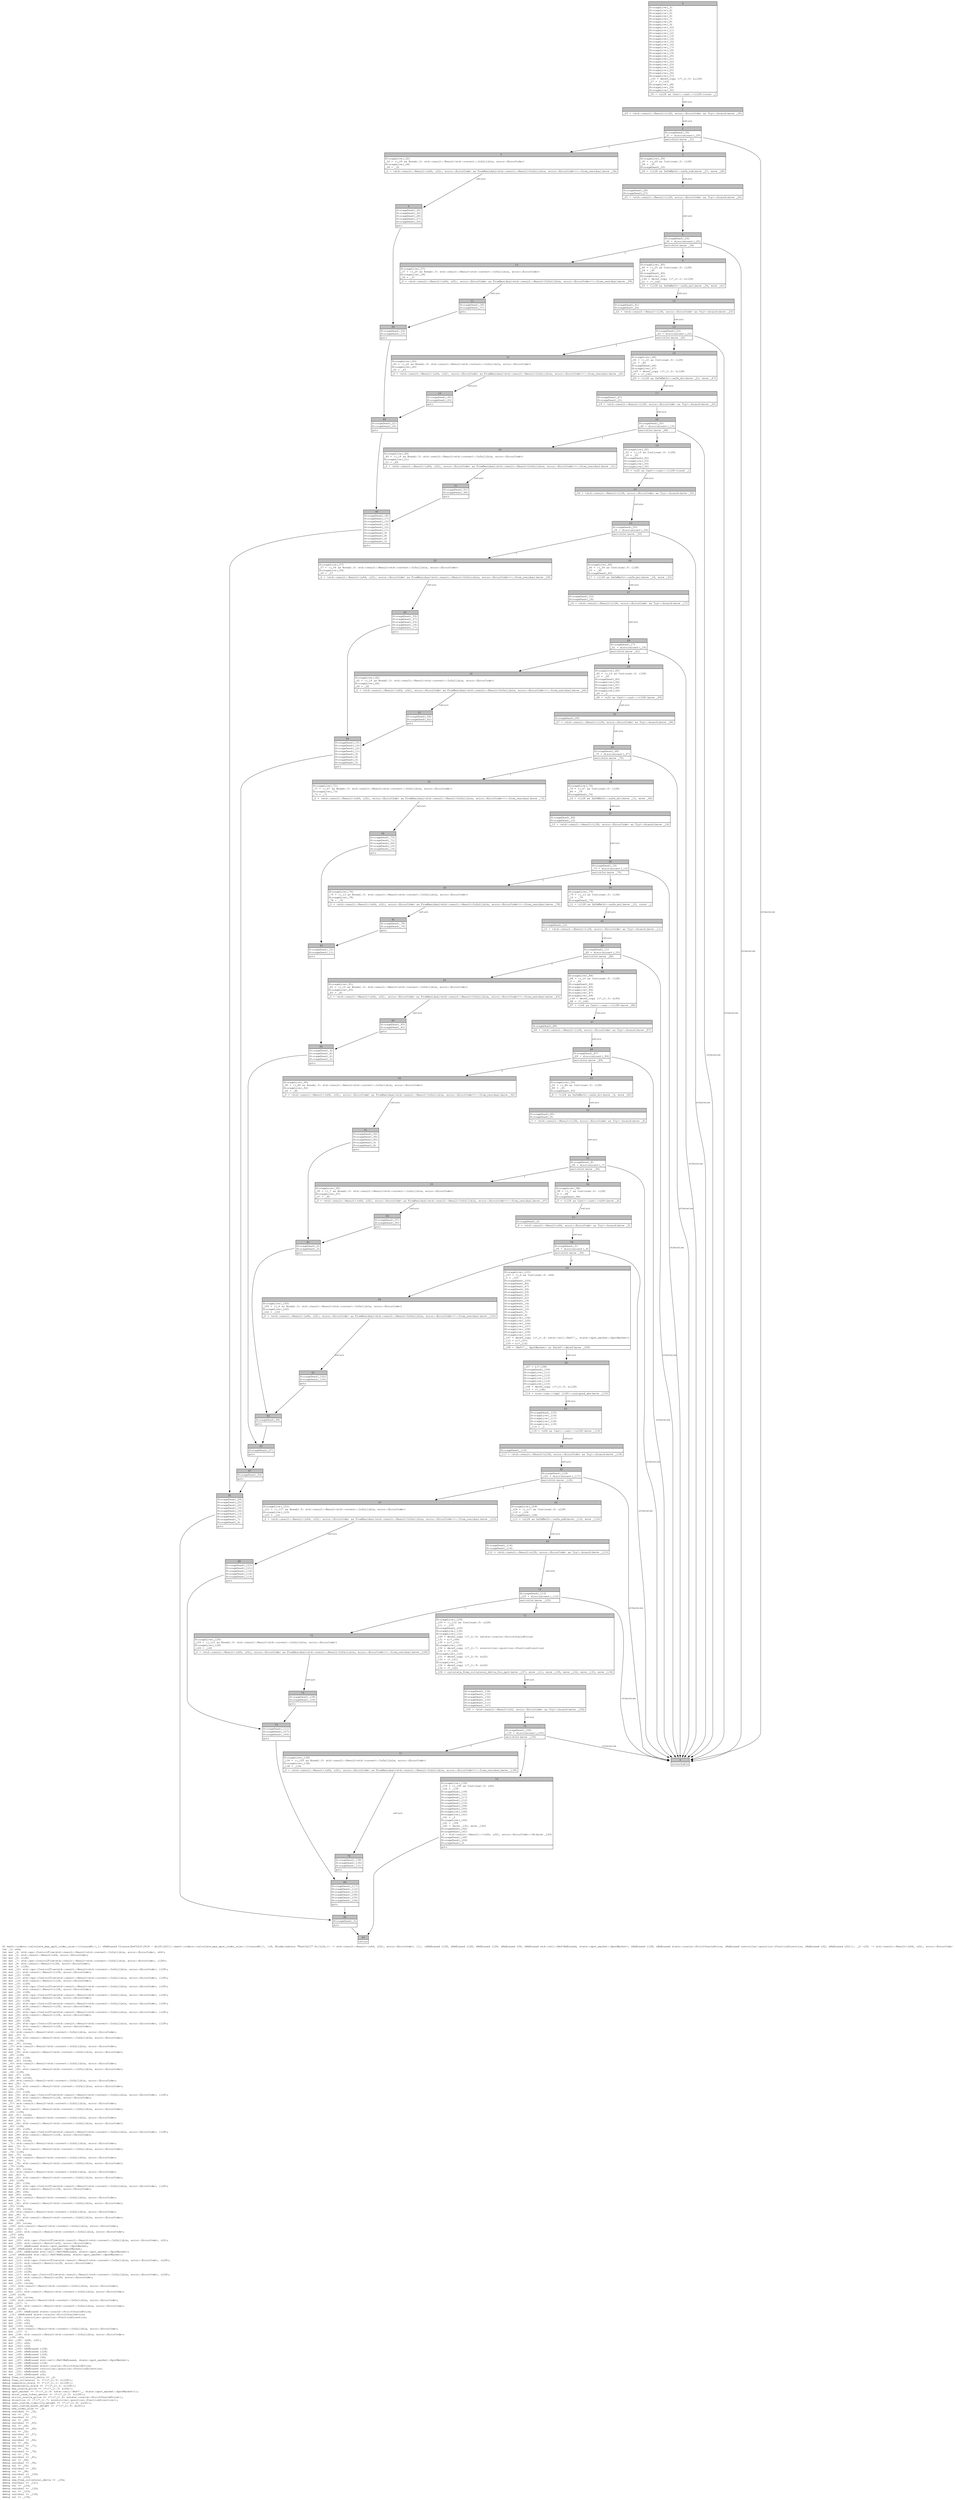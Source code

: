 digraph Mir_0_2618 {
    graph [fontname="Courier, monospace"];
    node [fontname="Courier, monospace"];
    edge [fontname="Courier, monospace"];
    label=<fn math::orders::calculate_max_spot_order_size::{closure#1}(_1: &amp;ReErased Closure(DefId(0:2618 ~ drift[d311]::math::orders::calculate_max_spot_order_size::{closure#1}), [i8, Binder(extern &quot;RustCall&quot; fn((u32,)) -&gt; std::result::Result&lt;(u64, u32), error::ErrorCode&gt;, []), (&amp;ReErased i128, &amp;ReErased i128, &amp;ReErased i128, &amp;ReErased i64, &amp;ReErased std::cell::Ref&lt;ReErased, state::spot_market::SpotMarket&gt;, &amp;ReErased i128, &amp;ReErased state::oracle::StrictOraclePrice, &amp;ReErased controller::position::PositionDirection, &amp;ReErased u32, &amp;ReErased u32)]), _2: u32) -&gt; std::result::Result&lt;(u64, u32), error::ErrorCode&gt;<br align="left"/>let _3: u64;<br align="left"/>let mut _4: std::ops::ControlFlow&lt;std::result::Result&lt;std::convert::Infallible, error::ErrorCode&gt;, u64&gt;;<br align="left"/>let mut _5: std::result::Result&lt;u64, error::ErrorCode&gt;;<br align="left"/>let mut _6: i128;<br align="left"/>let mut _7: std::ops::ControlFlow&lt;std::result::Result&lt;std::convert::Infallible, error::ErrorCode&gt;, i128&gt;;<br align="left"/>let mut _8: std::result::Result&lt;i128, error::ErrorCode&gt;;<br align="left"/>let mut _9: i128;<br align="left"/>let mut _10: std::ops::ControlFlow&lt;std::result::Result&lt;std::convert::Infallible, error::ErrorCode&gt;, i128&gt;;<br align="left"/>let mut _11: std::result::Result&lt;i128, error::ErrorCode&gt;;<br align="left"/>let mut _12: i128;<br align="left"/>let mut _13: std::ops::ControlFlow&lt;std::result::Result&lt;std::convert::Infallible, error::ErrorCode&gt;, i128&gt;;<br align="left"/>let mut _14: std::result::Result&lt;i128, error::ErrorCode&gt;;<br align="left"/>let mut _15: i128;<br align="left"/>let mut _16: std::ops::ControlFlow&lt;std::result::Result&lt;std::convert::Infallible, error::ErrorCode&gt;, i128&gt;;<br align="left"/>let mut _17: std::result::Result&lt;i128, error::ErrorCode&gt;;<br align="left"/>let mut _18: i128;<br align="left"/>let mut _19: std::ops::ControlFlow&lt;std::result::Result&lt;std::convert::Infallible, error::ErrorCode&gt;, i128&gt;;<br align="left"/>let mut _20: std::result::Result&lt;i128, error::ErrorCode&gt;;<br align="left"/>let mut _21: i128;<br align="left"/>let mut _22: std::ops::ControlFlow&lt;std::result::Result&lt;std::convert::Infallible, error::ErrorCode&gt;, i128&gt;;<br align="left"/>let mut _23: std::result::Result&lt;i128, error::ErrorCode&gt;;<br align="left"/>let mut _24: i128;<br align="left"/>let mut _25: std::ops::ControlFlow&lt;std::result::Result&lt;std::convert::Infallible, error::ErrorCode&gt;, i128&gt;;<br align="left"/>let mut _26: std::result::Result&lt;i128, error::ErrorCode&gt;;<br align="left"/>let mut _27: i128;<br align="left"/>let mut _28: i128;<br align="left"/>let mut _29: std::ops::ControlFlow&lt;std::result::Result&lt;std::convert::Infallible, error::ErrorCode&gt;, i128&gt;;<br align="left"/>let mut _30: std::result::Result&lt;i128, error::ErrorCode&gt;;<br align="left"/>let mut _31: isize;<br align="left"/>let _32: std::result::Result&lt;std::convert::Infallible, error::ErrorCode&gt;;<br align="left"/>let mut _33: !;<br align="left"/>let mut _34: std::result::Result&lt;std::convert::Infallible, error::ErrorCode&gt;;<br align="left"/>let _35: i128;<br align="left"/>let mut _36: isize;<br align="left"/>let _37: std::result::Result&lt;std::convert::Infallible, error::ErrorCode&gt;;<br align="left"/>let mut _38: !;<br align="left"/>let mut _39: std::result::Result&lt;std::convert::Infallible, error::ErrorCode&gt;;<br align="left"/>let _40: i128;<br align="left"/>let mut _41: i128;<br align="left"/>let mut _42: isize;<br align="left"/>let _43: std::result::Result&lt;std::convert::Infallible, error::ErrorCode&gt;;<br align="left"/>let mut _44: !;<br align="left"/>let mut _45: std::result::Result&lt;std::convert::Infallible, error::ErrorCode&gt;;<br align="left"/>let _46: i128;<br align="left"/>let mut _47: i128;<br align="left"/>let mut _48: isize;<br align="left"/>let _49: std::result::Result&lt;std::convert::Infallible, error::ErrorCode&gt;;<br align="left"/>let mut _50: !;<br align="left"/>let mut _51: std::result::Result&lt;std::convert::Infallible, error::ErrorCode&gt;;<br align="left"/>let _52: i128;<br align="left"/>let mut _53: i128;<br align="left"/>let mut _54: std::ops::ControlFlow&lt;std::result::Result&lt;std::convert::Infallible, error::ErrorCode&gt;, i128&gt;;<br align="left"/>let mut _55: std::result::Result&lt;i128, error::ErrorCode&gt;;<br align="left"/>let mut _56: isize;<br align="left"/>let _57: std::result::Result&lt;std::convert::Infallible, error::ErrorCode&gt;;<br align="left"/>let mut _58: !;<br align="left"/>let mut _59: std::result::Result&lt;std::convert::Infallible, error::ErrorCode&gt;;<br align="left"/>let _60: i128;<br align="left"/>let mut _61: isize;<br align="left"/>let _62: std::result::Result&lt;std::convert::Infallible, error::ErrorCode&gt;;<br align="left"/>let mut _63: !;<br align="left"/>let mut _64: std::result::Result&lt;std::convert::Infallible, error::ErrorCode&gt;;<br align="left"/>let _65: i128;<br align="left"/>let mut _66: i128;<br align="left"/>let mut _67: std::ops::ControlFlow&lt;std::result::Result&lt;std::convert::Infallible, error::ErrorCode&gt;, i128&gt;;<br align="left"/>let mut _68: std::result::Result&lt;i128, error::ErrorCode&gt;;<br align="left"/>let mut _69: u32;<br align="left"/>let mut _70: isize;<br align="left"/>let _71: std::result::Result&lt;std::convert::Infallible, error::ErrorCode&gt;;<br align="left"/>let mut _72: !;<br align="left"/>let mut _73: std::result::Result&lt;std::convert::Infallible, error::ErrorCode&gt;;<br align="left"/>let _74: i128;<br align="left"/>let mut _75: isize;<br align="left"/>let _76: std::result::Result&lt;std::convert::Infallible, error::ErrorCode&gt;;<br align="left"/>let mut _77: !;<br align="left"/>let mut _78: std::result::Result&lt;std::convert::Infallible, error::ErrorCode&gt;;<br align="left"/>let _79: i128;<br align="left"/>let mut _80: isize;<br align="left"/>let _81: std::result::Result&lt;std::convert::Infallible, error::ErrorCode&gt;;<br align="left"/>let mut _82: !;<br align="left"/>let mut _83: std::result::Result&lt;std::convert::Infallible, error::ErrorCode&gt;;<br align="left"/>let _84: i128;<br align="left"/>let mut _85: i128;<br align="left"/>let mut _86: std::ops::ControlFlow&lt;std::result::Result&lt;std::convert::Infallible, error::ErrorCode&gt;, i128&gt;;<br align="left"/>let mut _87: std::result::Result&lt;i128, error::ErrorCode&gt;;<br align="left"/>let mut _88: i64;<br align="left"/>let mut _89: isize;<br align="left"/>let _90: std::result::Result&lt;std::convert::Infallible, error::ErrorCode&gt;;<br align="left"/>let mut _91: !;<br align="left"/>let mut _92: std::result::Result&lt;std::convert::Infallible, error::ErrorCode&gt;;<br align="left"/>let _93: i128;<br align="left"/>let mut _94: isize;<br align="left"/>let _95: std::result::Result&lt;std::convert::Infallible, error::ErrorCode&gt;;<br align="left"/>let mut _96: !;<br align="left"/>let mut _97: std::result::Result&lt;std::convert::Infallible, error::ErrorCode&gt;;<br align="left"/>let _98: i128;<br align="left"/>let mut _99: isize;<br align="left"/>let _100: std::result::Result&lt;std::convert::Infallible, error::ErrorCode&gt;;<br align="left"/>let mut _101: !;<br align="left"/>let mut _102: std::result::Result&lt;std::convert::Infallible, error::ErrorCode&gt;;<br align="left"/>let _103: u64;<br align="left"/>let _104: u32;<br align="left"/>let mut _105: std::ops::ControlFlow&lt;std::result::Result&lt;std::convert::Infallible, error::ErrorCode&gt;, u32&gt;;<br align="left"/>let mut _106: std::result::Result&lt;u32, error::ErrorCode&gt;;<br align="left"/>let mut _107: &amp;ReErased state::spot_market::SpotMarket;<br align="left"/>let _108: &amp;ReErased state::spot_market::SpotMarket;<br align="left"/>let mut _109: &amp;ReErased std::cell::Ref&lt;ReErased, state::spot_market::SpotMarket&gt;;<br align="left"/>let _110: &amp;ReErased std::cell::Ref&lt;ReErased, state::spot_market::SpotMarket&gt;;<br align="left"/>let mut _111: u128;<br align="left"/>let mut _112: std::ops::ControlFlow&lt;std::result::Result&lt;std::convert::Infallible, error::ErrorCode&gt;, u128&gt;;<br align="left"/>let mut _113: std::result::Result&lt;u128, error::ErrorCode&gt;;<br align="left"/>let mut _114: u128;<br align="left"/>let mut _115: i128;<br align="left"/>let mut _116: u128;<br align="left"/>let mut _117: std::ops::ControlFlow&lt;std::result::Result&lt;std::convert::Infallible, error::ErrorCode&gt;, u128&gt;;<br align="left"/>let mut _118: std::result::Result&lt;u128, error::ErrorCode&gt;;<br align="left"/>let mut _119: u64;<br align="left"/>let mut _120: isize;<br align="left"/>let _121: std::result::Result&lt;std::convert::Infallible, error::ErrorCode&gt;;<br align="left"/>let mut _122: !;<br align="left"/>let mut _123: std::result::Result&lt;std::convert::Infallible, error::ErrorCode&gt;;<br align="left"/>let _124: u128;<br align="left"/>let mut _125: isize;<br align="left"/>let _126: std::result::Result&lt;std::convert::Infallible, error::ErrorCode&gt;;<br align="left"/>let mut _127: !;<br align="left"/>let mut _128: std::result::Result&lt;std::convert::Infallible, error::ErrorCode&gt;;<br align="left"/>let _129: u128;<br align="left"/>let mut _130: &amp;ReErased state::oracle::StrictOraclePrice;<br align="left"/>let _131: &amp;ReErased state::oracle::StrictOraclePrice;<br align="left"/>let mut _132: controller::position::PositionDirection;<br align="left"/>let mut _133: u32;<br align="left"/>let mut _134: u32;<br align="left"/>let mut _135: isize;<br align="left"/>let _136: std::result::Result&lt;std::convert::Infallible, error::ErrorCode&gt;;<br align="left"/>let mut _137: !;<br align="left"/>let mut _138: std::result::Result&lt;std::convert::Infallible, error::ErrorCode&gt;;<br align="left"/>let _139: u32;<br align="left"/>let mut _140: (u64, u32);<br align="left"/>let mut _141: u64;<br align="left"/>let mut _142: u32;<br align="left"/>let mut _143: &amp;ReErased i128;<br align="left"/>let mut _144: &amp;ReErased i128;<br align="left"/>let mut _145: &amp;ReErased i128;<br align="left"/>let mut _146: &amp;ReErased i64;<br align="left"/>let mut _147: &amp;ReErased std::cell::Ref&lt;ReErased, state::spot_market::SpotMarket&gt;;<br align="left"/>let mut _148: &amp;ReErased i128;<br align="left"/>let mut _149: &amp;ReErased state::oracle::StrictOraclePrice;<br align="left"/>let mut _150: &amp;ReErased controller::position::PositionDirection;<br align="left"/>let mut _151: &amp;ReErased u32;<br align="left"/>let mut _152: &amp;ReErased u32;<br align="left"/>debug free_collateral_delta =&gt; _2;<br align="left"/>debug free_collateral =&gt; (*((*_1).0: &amp;i128));<br align="left"/>debug numerator_scale =&gt; (*((*_1).1: &amp;i128));<br align="left"/>debug denominator_scale =&gt; (*((*_1).2: &amp;i128));<br align="left"/>debug max_oracle_price =&gt; (*((*_1).3: &amp;i64));<br align="left"/>debug spot_market =&gt; (*((*_1).4: &amp;std::cell::Ref&lt;'_, state::spot_market::SpotMarket&gt;));<br align="left"/>debug worst_case_token_amount =&gt; (*((*_1).5: &amp;i128));<br align="left"/>debug strict_oracle_price =&gt; (*((*_1).6: &amp;state::oracle::StrictOraclePrice));<br align="left"/>debug direction =&gt; (*((*_1).7: &amp;controller::position::PositionDirection));<br align="left"/>debug user_custom_liability_weight =&gt; (*((*_1).8: &amp;u32));<br align="left"/>debug user_custom_asset_weight =&gt; (*((*_1).9: &amp;u32));<br align="left"/>debug new_order_size =&gt; _3;<br align="left"/>debug residual =&gt; _32;<br align="left"/>debug val =&gt; _35;<br align="left"/>debug residual =&gt; _37;<br align="left"/>debug val =&gt; _40;<br align="left"/>debug residual =&gt; _43;<br align="left"/>debug val =&gt; _46;<br align="left"/>debug residual =&gt; _49;<br align="left"/>debug val =&gt; _52;<br align="left"/>debug residual =&gt; _57;<br align="left"/>debug val =&gt; _60;<br align="left"/>debug residual =&gt; _62;<br align="left"/>debug val =&gt; _65;<br align="left"/>debug residual =&gt; _71;<br align="left"/>debug val =&gt; _74;<br align="left"/>debug residual =&gt; _76;<br align="left"/>debug val =&gt; _79;<br align="left"/>debug residual =&gt; _81;<br align="left"/>debug val =&gt; _84;<br align="left"/>debug residual =&gt; _90;<br align="left"/>debug val =&gt; _93;<br align="left"/>debug residual =&gt; _95;<br align="left"/>debug val =&gt; _98;<br align="left"/>debug residual =&gt; _100;<br align="left"/>debug val =&gt; _103;<br align="left"/>debug new_free_collateral_delta =&gt; _104;<br align="left"/>debug residual =&gt; _121;<br align="left"/>debug val =&gt; _124;<br align="left"/>debug residual =&gt; _126;<br align="left"/>debug val =&gt; _129;<br align="left"/>debug residual =&gt; _136;<br align="left"/>debug val =&gt; _139;<br align="left"/>>;
    bb0__0_2618 [shape="none", label=<<table border="0" cellborder="1" cellspacing="0"><tr><td bgcolor="gray" align="center" colspan="1">0</td></tr><tr><td align="left" balign="left">StorageLive(_3)<br/>StorageLive(_4)<br/>StorageLive(_5)<br/>StorageLive(_6)<br/>StorageLive(_7)<br/>StorageLive(_8)<br/>StorageLive(_9)<br/>StorageLive(_10)<br/>StorageLive(_11)<br/>StorageLive(_12)<br/>StorageLive(_13)<br/>StorageLive(_14)<br/>StorageLive(_15)<br/>StorageLive(_16)<br/>StorageLive(_17)<br/>StorageLive(_18)<br/>StorageLive(_19)<br/>StorageLive(_20)<br/>StorageLive(_21)<br/>StorageLive(_22)<br/>StorageLive(_23)<br/>StorageLive(_24)<br/>StorageLive(_25)<br/>StorageLive(_26)<br/>StorageLive(_27)<br/>_143 = deref_copy ((*_1).0: &amp;i128)<br/>_27 = (*_143)<br/>StorageLive(_28)<br/>StorageLive(_29)<br/>StorageLive(_30)<br/></td></tr><tr><td align="left">_30 = &lt;u128 as Cast&gt;::cast::&lt;i128&gt;(const _)</td></tr></table>>];
    bb1__0_2618 [shape="none", label=<<table border="0" cellborder="1" cellspacing="0"><tr><td bgcolor="gray" align="center" colspan="1">1</td></tr><tr><td align="left">_29 = &lt;std::result::Result&lt;i128, error::ErrorCode&gt; as Try&gt;::branch(move _30)</td></tr></table>>];
    bb2__0_2618 [shape="none", label=<<table border="0" cellborder="1" cellspacing="0"><tr><td bgcolor="gray" align="center" colspan="1">2</td></tr><tr><td align="left" balign="left">StorageDead(_30)<br/>_31 = discriminant(_29)<br/></td></tr><tr><td align="left">switchInt(move _31)</td></tr></table>>];
    bb3__0_2618 [shape="none", label=<<table border="0" cellborder="1" cellspacing="0"><tr><td bgcolor="gray" align="center" colspan="1">3</td></tr><tr><td align="left" balign="left">StorageLive(_35)<br/>_35 = ((_29 as Continue).0: i128)<br/>_28 = _35<br/>StorageDead(_35)<br/></td></tr><tr><td align="left">_26 = &lt;i128 as SafeMath&gt;::safe_sub(move _27, move _28)</td></tr></table>>];
    bb4__0_2618 [shape="none", label=<<table border="0" cellborder="1" cellspacing="0"><tr><td bgcolor="gray" align="center" colspan="1">4</td></tr><tr><td align="left">unreachable</td></tr></table>>];
    bb5__0_2618 [shape="none", label=<<table border="0" cellborder="1" cellspacing="0"><tr><td bgcolor="gray" align="center" colspan="1">5</td></tr><tr><td align="left" balign="left">StorageLive(_32)<br/>_32 = ((_29 as Break).0: std::result::Result&lt;std::convert::Infallible, error::ErrorCode&gt;)<br/>StorageLive(_34)<br/>_34 = _32<br/></td></tr><tr><td align="left">_0 = &lt;std::result::Result&lt;(u64, u32), error::ErrorCode&gt; as FromResidual&lt;std::result::Result&lt;Infallible, error::ErrorCode&gt;&gt;&gt;::from_residual(move _34)</td></tr></table>>];
    bb6__0_2618 [shape="none", label=<<table border="0" cellborder="1" cellspacing="0"><tr><td bgcolor="gray" align="center" colspan="1">6</td></tr><tr><td align="left" balign="left">StorageDead(_34)<br/>StorageDead(_32)<br/>StorageDead(_28)<br/>StorageDead(_27)<br/>StorageDead(_26)<br/></td></tr><tr><td align="left">goto</td></tr></table>>];
    bb7__0_2618 [shape="none", label=<<table border="0" cellborder="1" cellspacing="0"><tr><td bgcolor="gray" align="center" colspan="1">7</td></tr><tr><td align="left" balign="left">StorageDead(_28)<br/>StorageDead(_27)<br/></td></tr><tr><td align="left">_25 = &lt;std::result::Result&lt;i128, error::ErrorCode&gt; as Try&gt;::branch(move _26)</td></tr></table>>];
    bb8__0_2618 [shape="none", label=<<table border="0" cellborder="1" cellspacing="0"><tr><td bgcolor="gray" align="center" colspan="1">8</td></tr><tr><td align="left" balign="left">StorageDead(_26)<br/>_36 = discriminant(_25)<br/></td></tr><tr><td align="left">switchInt(move _36)</td></tr></table>>];
    bb9__0_2618 [shape="none", label=<<table border="0" cellborder="1" cellspacing="0"><tr><td bgcolor="gray" align="center" colspan="1">9</td></tr><tr><td align="left" balign="left">StorageLive(_40)<br/>_40 = ((_25 as Continue).0: i128)<br/>_24 = _40<br/>StorageDead(_40)<br/>StorageLive(_41)<br/>_144 = deref_copy ((*_1).1: &amp;i128)<br/>_41 = (*_144)<br/></td></tr><tr><td align="left">_23 = &lt;i128 as SafeMath&gt;::safe_mul(move _24, move _41)</td></tr></table>>];
    bb10__0_2618 [shape="none", label=<<table border="0" cellborder="1" cellspacing="0"><tr><td bgcolor="gray" align="center" colspan="1">10</td></tr><tr><td align="left" balign="left">StorageLive(_37)<br/>_37 = ((_25 as Break).0: std::result::Result&lt;std::convert::Infallible, error::ErrorCode&gt;)<br/>StorageLive(_39)<br/>_39 = _37<br/></td></tr><tr><td align="left">_0 = &lt;std::result::Result&lt;(u64, u32), error::ErrorCode&gt; as FromResidual&lt;std::result::Result&lt;Infallible, error::ErrorCode&gt;&gt;&gt;::from_residual(move _39)</td></tr></table>>];
    bb11__0_2618 [shape="none", label=<<table border="0" cellborder="1" cellspacing="0"><tr><td bgcolor="gray" align="center" colspan="1">11</td></tr><tr><td align="left" balign="left">StorageDead(_39)<br/>StorageDead(_37)<br/></td></tr><tr><td align="left">goto</td></tr></table>>];
    bb12__0_2618 [shape="none", label=<<table border="0" cellborder="1" cellspacing="0"><tr><td bgcolor="gray" align="center" colspan="1">12</td></tr><tr><td align="left" balign="left">StorageDead(_41)<br/>StorageDead(_24)<br/></td></tr><tr><td align="left">_22 = &lt;std::result::Result&lt;i128, error::ErrorCode&gt; as Try&gt;::branch(move _23)</td></tr></table>>];
    bb13__0_2618 [shape="none", label=<<table border="0" cellborder="1" cellspacing="0"><tr><td bgcolor="gray" align="center" colspan="1">13</td></tr><tr><td align="left" balign="left">StorageDead(_23)<br/>_42 = discriminant(_22)<br/></td></tr><tr><td align="left">switchInt(move _42)</td></tr></table>>];
    bb14__0_2618 [shape="none", label=<<table border="0" cellborder="1" cellspacing="0"><tr><td bgcolor="gray" align="center" colspan="1">14</td></tr><tr><td align="left" balign="left">StorageLive(_46)<br/>_46 = ((_22 as Continue).0: i128)<br/>_21 = _46<br/>StorageDead(_46)<br/>StorageLive(_47)<br/>_145 = deref_copy ((*_1).2: &amp;i128)<br/>_47 = (*_145)<br/></td></tr><tr><td align="left">_20 = &lt;i128 as SafeMath&gt;::safe_div(move _21, move _47)</td></tr></table>>];
    bb15__0_2618 [shape="none", label=<<table border="0" cellborder="1" cellspacing="0"><tr><td bgcolor="gray" align="center" colspan="1">15</td></tr><tr><td align="left" balign="left">StorageLive(_43)<br/>_43 = ((_22 as Break).0: std::result::Result&lt;std::convert::Infallible, error::ErrorCode&gt;)<br/>StorageLive(_45)<br/>_45 = _43<br/></td></tr><tr><td align="left">_0 = &lt;std::result::Result&lt;(u64, u32), error::ErrorCode&gt; as FromResidual&lt;std::result::Result&lt;Infallible, error::ErrorCode&gt;&gt;&gt;::from_residual(move _45)</td></tr></table>>];
    bb16__0_2618 [shape="none", label=<<table border="0" cellborder="1" cellspacing="0"><tr><td bgcolor="gray" align="center" colspan="1">16</td></tr><tr><td align="left" balign="left">StorageDead(_45)<br/>StorageDead(_43)<br/></td></tr><tr><td align="left">goto</td></tr></table>>];
    bb17__0_2618 [shape="none", label=<<table border="0" cellborder="1" cellspacing="0"><tr><td bgcolor="gray" align="center" colspan="1">17</td></tr><tr><td align="left" balign="left">StorageDead(_47)<br/>StorageDead(_21)<br/></td></tr><tr><td align="left">_19 = &lt;std::result::Result&lt;i128, error::ErrorCode&gt; as Try&gt;::branch(move _20)</td></tr></table>>];
    bb18__0_2618 [shape="none", label=<<table border="0" cellborder="1" cellspacing="0"><tr><td bgcolor="gray" align="center" colspan="1">18</td></tr><tr><td align="left" balign="left">StorageDead(_20)<br/>_48 = discriminant(_19)<br/></td></tr><tr><td align="left">switchInt(move _48)</td></tr></table>>];
    bb19__0_2618 [shape="none", label=<<table border="0" cellborder="1" cellspacing="0"><tr><td bgcolor="gray" align="center" colspan="1">19</td></tr><tr><td align="left" balign="left">StorageLive(_52)<br/>_52 = ((_19 as Continue).0: i128)<br/>_18 = _52<br/>StorageDead(_52)<br/>StorageLive(_53)<br/>StorageLive(_54)<br/>StorageLive(_55)<br/></td></tr><tr><td align="left">_55 = &lt;u32 as Cast&gt;::cast::&lt;i128&gt;(const _)</td></tr></table>>];
    bb20__0_2618 [shape="none", label=<<table border="0" cellborder="1" cellspacing="0"><tr><td bgcolor="gray" align="center" colspan="1">20</td></tr><tr><td align="left" balign="left">StorageLive(_49)<br/>_49 = ((_19 as Break).0: std::result::Result&lt;std::convert::Infallible, error::ErrorCode&gt;)<br/>StorageLive(_51)<br/>_51 = _49<br/></td></tr><tr><td align="left">_0 = &lt;std::result::Result&lt;(u64, u32), error::ErrorCode&gt; as FromResidual&lt;std::result::Result&lt;Infallible, error::ErrorCode&gt;&gt;&gt;::from_residual(move _51)</td></tr></table>>];
    bb21__0_2618 [shape="none", label=<<table border="0" cellborder="1" cellspacing="0"><tr><td bgcolor="gray" align="center" colspan="1">21</td></tr><tr><td align="left" balign="left">StorageDead(_51)<br/>StorageDead(_49)<br/></td></tr><tr><td align="left">goto</td></tr></table>>];
    bb22__0_2618 [shape="none", label=<<table border="0" cellborder="1" cellspacing="0"><tr><td bgcolor="gray" align="center" colspan="1">22</td></tr><tr><td align="left">_54 = &lt;std::result::Result&lt;i128, error::ErrorCode&gt; as Try&gt;::branch(move _55)</td></tr></table>>];
    bb23__0_2618 [shape="none", label=<<table border="0" cellborder="1" cellspacing="0"><tr><td bgcolor="gray" align="center" colspan="1">23</td></tr><tr><td align="left" balign="left">StorageDead(_55)<br/>_56 = discriminant(_54)<br/></td></tr><tr><td align="left">switchInt(move _56)</td></tr></table>>];
    bb24__0_2618 [shape="none", label=<<table border="0" cellborder="1" cellspacing="0"><tr><td bgcolor="gray" align="center" colspan="1">24</td></tr><tr><td align="left" balign="left">StorageLive(_60)<br/>_60 = ((_54 as Continue).0: i128)<br/>_53 = _60<br/>StorageDead(_60)<br/></td></tr><tr><td align="left">_17 = &lt;i128 as SafeMath&gt;::safe_mul(move _18, move _53)</td></tr></table>>];
    bb25__0_2618 [shape="none", label=<<table border="0" cellborder="1" cellspacing="0"><tr><td bgcolor="gray" align="center" colspan="1">25</td></tr><tr><td align="left" balign="left">StorageLive(_57)<br/>_57 = ((_54 as Break).0: std::result::Result&lt;std::convert::Infallible, error::ErrorCode&gt;)<br/>StorageLive(_59)<br/>_59 = _57<br/></td></tr><tr><td align="left">_0 = &lt;std::result::Result&lt;(u64, u32), error::ErrorCode&gt; as FromResidual&lt;std::result::Result&lt;Infallible, error::ErrorCode&gt;&gt;&gt;::from_residual(move _59)</td></tr></table>>];
    bb26__0_2618 [shape="none", label=<<table border="0" cellborder="1" cellspacing="0"><tr><td bgcolor="gray" align="center" colspan="1">26</td></tr><tr><td align="left" balign="left">StorageDead(_59)<br/>StorageDead(_57)<br/>StorageDead(_53)<br/>StorageDead(_18)<br/>StorageDead(_17)<br/></td></tr><tr><td align="left">goto</td></tr></table>>];
    bb27__0_2618 [shape="none", label=<<table border="0" cellborder="1" cellspacing="0"><tr><td bgcolor="gray" align="center" colspan="1">27</td></tr><tr><td align="left" balign="left">StorageDead(_53)<br/>StorageDead(_18)<br/></td></tr><tr><td align="left">_16 = &lt;std::result::Result&lt;i128, error::ErrorCode&gt; as Try&gt;::branch(move _17)</td></tr></table>>];
    bb28__0_2618 [shape="none", label=<<table border="0" cellborder="1" cellspacing="0"><tr><td bgcolor="gray" align="center" colspan="1">28</td></tr><tr><td align="left" balign="left">StorageDead(_17)<br/>_61 = discriminant(_16)<br/></td></tr><tr><td align="left">switchInt(move _61)</td></tr></table>>];
    bb29__0_2618 [shape="none", label=<<table border="0" cellborder="1" cellspacing="0"><tr><td bgcolor="gray" align="center" colspan="1">29</td></tr><tr><td align="left" balign="left">StorageLive(_65)<br/>_65 = ((_16 as Continue).0: i128)<br/>_15 = _65<br/>StorageDead(_65)<br/>StorageLive(_66)<br/>StorageLive(_67)<br/>StorageLive(_68)<br/>StorageLive(_69)<br/>_69 = _2<br/></td></tr><tr><td align="left">_68 = &lt;u32 as Cast&gt;::cast::&lt;i128&gt;(move _69)</td></tr></table>>];
    bb30__0_2618 [shape="none", label=<<table border="0" cellborder="1" cellspacing="0"><tr><td bgcolor="gray" align="center" colspan="1">30</td></tr><tr><td align="left" balign="left">StorageLive(_62)<br/>_62 = ((_16 as Break).0: std::result::Result&lt;std::convert::Infallible, error::ErrorCode&gt;)<br/>StorageLive(_64)<br/>_64 = _62<br/></td></tr><tr><td align="left">_0 = &lt;std::result::Result&lt;(u64, u32), error::ErrorCode&gt; as FromResidual&lt;std::result::Result&lt;Infallible, error::ErrorCode&gt;&gt;&gt;::from_residual(move _64)</td></tr></table>>];
    bb31__0_2618 [shape="none", label=<<table border="0" cellborder="1" cellspacing="0"><tr><td bgcolor="gray" align="center" colspan="1">31</td></tr><tr><td align="left" balign="left">StorageDead(_64)<br/>StorageDead(_62)<br/></td></tr><tr><td align="left">goto</td></tr></table>>];
    bb32__0_2618 [shape="none", label=<<table border="0" cellborder="1" cellspacing="0"><tr><td bgcolor="gray" align="center" colspan="1">32</td></tr><tr><td align="left" balign="left">StorageDead(_69)<br/></td></tr><tr><td align="left">_67 = &lt;std::result::Result&lt;i128, error::ErrorCode&gt; as Try&gt;::branch(move _68)</td></tr></table>>];
    bb33__0_2618 [shape="none", label=<<table border="0" cellborder="1" cellspacing="0"><tr><td bgcolor="gray" align="center" colspan="1">33</td></tr><tr><td align="left" balign="left">StorageDead(_68)<br/>_70 = discriminant(_67)<br/></td></tr><tr><td align="left">switchInt(move _70)</td></tr></table>>];
    bb34__0_2618 [shape="none", label=<<table border="0" cellborder="1" cellspacing="0"><tr><td bgcolor="gray" align="center" colspan="1">34</td></tr><tr><td align="left" balign="left">StorageLive(_74)<br/>_74 = ((_67 as Continue).0: i128)<br/>_66 = _74<br/>StorageDead(_74)<br/></td></tr><tr><td align="left">_14 = &lt;i128 as SafeMath&gt;::safe_div(move _15, move _66)</td></tr></table>>];
    bb35__0_2618 [shape="none", label=<<table border="0" cellborder="1" cellspacing="0"><tr><td bgcolor="gray" align="center" colspan="1">35</td></tr><tr><td align="left" balign="left">StorageLive(_71)<br/>_71 = ((_67 as Break).0: std::result::Result&lt;std::convert::Infallible, error::ErrorCode&gt;)<br/>StorageLive(_73)<br/>_73 = _71<br/></td></tr><tr><td align="left">_0 = &lt;std::result::Result&lt;(u64, u32), error::ErrorCode&gt; as FromResidual&lt;std::result::Result&lt;Infallible, error::ErrorCode&gt;&gt;&gt;::from_residual(move _73)</td></tr></table>>];
    bb36__0_2618 [shape="none", label=<<table border="0" cellborder="1" cellspacing="0"><tr><td bgcolor="gray" align="center" colspan="1">36</td></tr><tr><td align="left" balign="left">StorageDead(_73)<br/>StorageDead(_71)<br/>StorageDead(_66)<br/>StorageDead(_15)<br/>StorageDead(_14)<br/></td></tr><tr><td align="left">goto</td></tr></table>>];
    bb37__0_2618 [shape="none", label=<<table border="0" cellborder="1" cellspacing="0"><tr><td bgcolor="gray" align="center" colspan="1">37</td></tr><tr><td align="left" balign="left">StorageDead(_66)<br/>StorageDead(_15)<br/></td></tr><tr><td align="left">_13 = &lt;std::result::Result&lt;i128, error::ErrorCode&gt; as Try&gt;::branch(move _14)</td></tr></table>>];
    bb38__0_2618 [shape="none", label=<<table border="0" cellborder="1" cellspacing="0"><tr><td bgcolor="gray" align="center" colspan="1">38</td></tr><tr><td align="left" balign="left">StorageDead(_14)<br/>_75 = discriminant(_13)<br/></td></tr><tr><td align="left">switchInt(move _75)</td></tr></table>>];
    bb39__0_2618 [shape="none", label=<<table border="0" cellborder="1" cellspacing="0"><tr><td bgcolor="gray" align="center" colspan="1">39</td></tr><tr><td align="left" balign="left">StorageLive(_79)<br/>_79 = ((_13 as Continue).0: i128)<br/>_12 = _79<br/>StorageDead(_79)<br/></td></tr><tr><td align="left">_11 = &lt;i128 as SafeMath&gt;::safe_mul(move _12, const _)</td></tr></table>>];
    bb40__0_2618 [shape="none", label=<<table border="0" cellborder="1" cellspacing="0"><tr><td bgcolor="gray" align="center" colspan="1">40</td></tr><tr><td align="left" balign="left">StorageLive(_76)<br/>_76 = ((_13 as Break).0: std::result::Result&lt;std::convert::Infallible, error::ErrorCode&gt;)<br/>StorageLive(_78)<br/>_78 = _76<br/></td></tr><tr><td align="left">_0 = &lt;std::result::Result&lt;(u64, u32), error::ErrorCode&gt; as FromResidual&lt;std::result::Result&lt;Infallible, error::ErrorCode&gt;&gt;&gt;::from_residual(move _78)</td></tr></table>>];
    bb41__0_2618 [shape="none", label=<<table border="0" cellborder="1" cellspacing="0"><tr><td bgcolor="gray" align="center" colspan="1">41</td></tr><tr><td align="left" balign="left">StorageDead(_78)<br/>StorageDead(_76)<br/></td></tr><tr><td align="left">goto</td></tr></table>>];
    bb42__0_2618 [shape="none", label=<<table border="0" cellborder="1" cellspacing="0"><tr><td bgcolor="gray" align="center" colspan="1">42</td></tr><tr><td align="left" balign="left">StorageDead(_12)<br/></td></tr><tr><td align="left">_10 = &lt;std::result::Result&lt;i128, error::ErrorCode&gt; as Try&gt;::branch(move _11)</td></tr></table>>];
    bb43__0_2618 [shape="none", label=<<table border="0" cellborder="1" cellspacing="0"><tr><td bgcolor="gray" align="center" colspan="1">43</td></tr><tr><td align="left" balign="left">StorageDead(_11)<br/>_80 = discriminant(_10)<br/></td></tr><tr><td align="left">switchInt(move _80)</td></tr></table>>];
    bb44__0_2618 [shape="none", label=<<table border="0" cellborder="1" cellspacing="0"><tr><td bgcolor="gray" align="center" colspan="1">44</td></tr><tr><td align="left" balign="left">StorageLive(_84)<br/>_84 = ((_10 as Continue).0: i128)<br/>_9 = _84<br/>StorageDead(_84)<br/>StorageLive(_85)<br/>StorageLive(_86)<br/>StorageLive(_87)<br/>StorageLive(_88)<br/>_146 = deref_copy ((*_1).3: &amp;i64)<br/>_88 = (*_146)<br/></td></tr><tr><td align="left">_87 = &lt;i64 as Cast&gt;::cast::&lt;i128&gt;(move _88)</td></tr></table>>];
    bb45__0_2618 [shape="none", label=<<table border="0" cellborder="1" cellspacing="0"><tr><td bgcolor="gray" align="center" colspan="1">45</td></tr><tr><td align="left" balign="left">StorageLive(_81)<br/>_81 = ((_10 as Break).0: std::result::Result&lt;std::convert::Infallible, error::ErrorCode&gt;)<br/>StorageLive(_83)<br/>_83 = _81<br/></td></tr><tr><td align="left">_0 = &lt;std::result::Result&lt;(u64, u32), error::ErrorCode&gt; as FromResidual&lt;std::result::Result&lt;Infallible, error::ErrorCode&gt;&gt;&gt;::from_residual(move _83)</td></tr></table>>];
    bb46__0_2618 [shape="none", label=<<table border="0" cellborder="1" cellspacing="0"><tr><td bgcolor="gray" align="center" colspan="1">46</td></tr><tr><td align="left" balign="left">StorageDead(_83)<br/>StorageDead(_81)<br/></td></tr><tr><td align="left">goto</td></tr></table>>];
    bb47__0_2618 [shape="none", label=<<table border="0" cellborder="1" cellspacing="0"><tr><td bgcolor="gray" align="center" colspan="1">47</td></tr><tr><td align="left" balign="left">StorageDead(_88)<br/></td></tr><tr><td align="left">_86 = &lt;std::result::Result&lt;i128, error::ErrorCode&gt; as Try&gt;::branch(move _87)</td></tr></table>>];
    bb48__0_2618 [shape="none", label=<<table border="0" cellborder="1" cellspacing="0"><tr><td bgcolor="gray" align="center" colspan="1">48</td></tr><tr><td align="left" balign="left">StorageDead(_87)<br/>_89 = discriminant(_86)<br/></td></tr><tr><td align="left">switchInt(move _89)</td></tr></table>>];
    bb49__0_2618 [shape="none", label=<<table border="0" cellborder="1" cellspacing="0"><tr><td bgcolor="gray" align="center" colspan="1">49</td></tr><tr><td align="left" balign="left">StorageLive(_93)<br/>_93 = ((_86 as Continue).0: i128)<br/>_85 = _93<br/>StorageDead(_93)<br/></td></tr><tr><td align="left">_8 = &lt;i128 as SafeMath&gt;::safe_div(move _9, move _85)</td></tr></table>>];
    bb50__0_2618 [shape="none", label=<<table border="0" cellborder="1" cellspacing="0"><tr><td bgcolor="gray" align="center" colspan="1">50</td></tr><tr><td align="left" balign="left">StorageLive(_90)<br/>_90 = ((_86 as Break).0: std::result::Result&lt;std::convert::Infallible, error::ErrorCode&gt;)<br/>StorageLive(_92)<br/>_92 = _90<br/></td></tr><tr><td align="left">_0 = &lt;std::result::Result&lt;(u64, u32), error::ErrorCode&gt; as FromResidual&lt;std::result::Result&lt;Infallible, error::ErrorCode&gt;&gt;&gt;::from_residual(move _92)</td></tr></table>>];
    bb51__0_2618 [shape="none", label=<<table border="0" cellborder="1" cellspacing="0"><tr><td bgcolor="gray" align="center" colspan="1">51</td></tr><tr><td align="left" balign="left">StorageDead(_92)<br/>StorageDead(_90)<br/>StorageDead(_85)<br/>StorageDead(_9)<br/>StorageDead(_8)<br/></td></tr><tr><td align="left">goto</td></tr></table>>];
    bb52__0_2618 [shape="none", label=<<table border="0" cellborder="1" cellspacing="0"><tr><td bgcolor="gray" align="center" colspan="1">52</td></tr><tr><td align="left" balign="left">StorageDead(_85)<br/>StorageDead(_9)<br/></td></tr><tr><td align="left">_7 = &lt;std::result::Result&lt;i128, error::ErrorCode&gt; as Try&gt;::branch(move _8)</td></tr></table>>];
    bb53__0_2618 [shape="none", label=<<table border="0" cellborder="1" cellspacing="0"><tr><td bgcolor="gray" align="center" colspan="1">53</td></tr><tr><td align="left" balign="left">StorageDead(_8)<br/>_94 = discriminant(_7)<br/></td></tr><tr><td align="left">switchInt(move _94)</td></tr></table>>];
    bb54__0_2618 [shape="none", label=<<table border="0" cellborder="1" cellspacing="0"><tr><td bgcolor="gray" align="center" colspan="1">54</td></tr><tr><td align="left" balign="left">StorageLive(_98)<br/>_98 = ((_7 as Continue).0: i128)<br/>_6 = _98<br/>StorageDead(_98)<br/></td></tr><tr><td align="left">_5 = &lt;i128 as Cast&gt;::cast::&lt;u64&gt;(move _6)</td></tr></table>>];
    bb55__0_2618 [shape="none", label=<<table border="0" cellborder="1" cellspacing="0"><tr><td bgcolor="gray" align="center" colspan="1">55</td></tr><tr><td align="left" balign="left">StorageLive(_95)<br/>_95 = ((_7 as Break).0: std::result::Result&lt;std::convert::Infallible, error::ErrorCode&gt;)<br/>StorageLive(_97)<br/>_97 = _95<br/></td></tr><tr><td align="left">_0 = &lt;std::result::Result&lt;(u64, u32), error::ErrorCode&gt; as FromResidual&lt;std::result::Result&lt;Infallible, error::ErrorCode&gt;&gt;&gt;::from_residual(move _97)</td></tr></table>>];
    bb56__0_2618 [shape="none", label=<<table border="0" cellborder="1" cellspacing="0"><tr><td bgcolor="gray" align="center" colspan="1">56</td></tr><tr><td align="left" balign="left">StorageDead(_97)<br/>StorageDead(_95)<br/></td></tr><tr><td align="left">goto</td></tr></table>>];
    bb57__0_2618 [shape="none", label=<<table border="0" cellborder="1" cellspacing="0"><tr><td bgcolor="gray" align="center" colspan="1">57</td></tr><tr><td align="left" balign="left">StorageDead(_6)<br/></td></tr><tr><td align="left">_4 = &lt;std::result::Result&lt;u64, error::ErrorCode&gt; as Try&gt;::branch(move _5)</td></tr></table>>];
    bb58__0_2618 [shape="none", label=<<table border="0" cellborder="1" cellspacing="0"><tr><td bgcolor="gray" align="center" colspan="1">58</td></tr><tr><td align="left" balign="left">StorageDead(_5)<br/>_99 = discriminant(_4)<br/></td></tr><tr><td align="left">switchInt(move _99)</td></tr></table>>];
    bb59__0_2618 [shape="none", label=<<table border="0" cellborder="1" cellspacing="0"><tr><td bgcolor="gray" align="center" colspan="1">59</td></tr><tr><td align="left" balign="left">StorageLive(_103)<br/>_103 = ((_4 as Continue).0: u64)<br/>_3 = _103<br/>StorageDead(_103)<br/>StorageDead(_86)<br/>StorageDead(_67)<br/>StorageDead(_54)<br/>StorageDead(_29)<br/>StorageDead(_25)<br/>StorageDead(_22)<br/>StorageDead(_19)<br/>StorageDead(_16)<br/>StorageDead(_13)<br/>StorageDead(_10)<br/>StorageDead(_7)<br/>StorageDead(_4)<br/>StorageLive(_104)<br/>StorageLive(_105)<br/>StorageLive(_106)<br/>StorageLive(_107)<br/>StorageLive(_108)<br/>StorageLive(_109)<br/>StorageLive(_110)<br/>_147 = deref_copy ((*_1).4: &amp;std::cell::Ref&lt;'_, state::spot_market::SpotMarket&gt;)<br/>_110 = &amp;(*_147)<br/>_109 = &amp;(*_110)<br/></td></tr><tr><td align="left">_108 = &lt;Ref&lt;'_, SpotMarket&gt; as Deref&gt;::deref(move _109)</td></tr></table>>];
    bb60__0_2618 [shape="none", label=<<table border="0" cellborder="1" cellspacing="0"><tr><td bgcolor="gray" align="center" colspan="1">60</td></tr><tr><td align="left" balign="left">StorageLive(_100)<br/>_100 = ((_4 as Break).0: std::result::Result&lt;std::convert::Infallible, error::ErrorCode&gt;)<br/>StorageLive(_102)<br/>_102 = _100<br/></td></tr><tr><td align="left">_0 = &lt;std::result::Result&lt;(u64, u32), error::ErrorCode&gt; as FromResidual&lt;std::result::Result&lt;Infallible, error::ErrorCode&gt;&gt;&gt;::from_residual(move _102)</td></tr></table>>];
    bb61__0_2618 [shape="none", label=<<table border="0" cellborder="1" cellspacing="0"><tr><td bgcolor="gray" align="center" colspan="1">61</td></tr><tr><td align="left" balign="left">StorageDead(_102)<br/>StorageDead(_100)<br/></td></tr><tr><td align="left">goto</td></tr></table>>];
    bb62__0_2618 [shape="none", label=<<table border="0" cellborder="1" cellspacing="0"><tr><td bgcolor="gray" align="center" colspan="1">62</td></tr><tr><td align="left" balign="left">_107 = &amp;(*_108)<br/>StorageDead(_109)<br/>StorageLive(_111)<br/>StorageLive(_112)<br/>StorageLive(_113)<br/>StorageLive(_114)<br/>StorageLive(_115)<br/>_148 = deref_copy ((*_1).5: &amp;i128)<br/>_115 = (*_148)<br/></td></tr><tr><td align="left">_114 = core::num::&lt;impl i128&gt;::unsigned_abs(move _115)</td></tr></table>>];
    bb63__0_2618 [shape="none", label=<<table border="0" cellborder="1" cellspacing="0"><tr><td bgcolor="gray" align="center" colspan="1">63</td></tr><tr><td align="left" balign="left">StorageDead(_115)<br/>StorageLive(_116)<br/>StorageLive(_117)<br/>StorageLive(_118)<br/>StorageLive(_119)<br/>_119 = _3<br/></td></tr><tr><td align="left">_118 = &lt;u64 as Cast&gt;::cast::&lt;u128&gt;(move _119)</td></tr></table>>];
    bb64__0_2618 [shape="none", label=<<table border="0" cellborder="1" cellspacing="0"><tr><td bgcolor="gray" align="center" colspan="1">64</td></tr><tr><td align="left" balign="left">StorageDead(_119)<br/></td></tr><tr><td align="left">_117 = &lt;std::result::Result&lt;u128, error::ErrorCode&gt; as Try&gt;::branch(move _118)</td></tr></table>>];
    bb65__0_2618 [shape="none", label=<<table border="0" cellborder="1" cellspacing="0"><tr><td bgcolor="gray" align="center" colspan="1">65</td></tr><tr><td align="left" balign="left">StorageDead(_118)<br/>_120 = discriminant(_117)<br/></td></tr><tr><td align="left">switchInt(move _120)</td></tr></table>>];
    bb66__0_2618 [shape="none", label=<<table border="0" cellborder="1" cellspacing="0"><tr><td bgcolor="gray" align="center" colspan="1">66</td></tr><tr><td align="left" balign="left">StorageLive(_124)<br/>_124 = ((_117 as Continue).0: u128)<br/>_116 = _124<br/>StorageDead(_124)<br/></td></tr><tr><td align="left">_113 = &lt;u128 as SafeMath&gt;::safe_add(move _114, move _116)</td></tr></table>>];
    bb67__0_2618 [shape="none", label=<<table border="0" cellborder="1" cellspacing="0"><tr><td bgcolor="gray" align="center" colspan="1">67</td></tr><tr><td align="left" balign="left">StorageLive(_121)<br/>_121 = ((_117 as Break).0: std::result::Result&lt;std::convert::Infallible, error::ErrorCode&gt;)<br/>StorageLive(_123)<br/>_123 = _121<br/></td></tr><tr><td align="left">_0 = &lt;std::result::Result&lt;(u64, u32), error::ErrorCode&gt; as FromResidual&lt;std::result::Result&lt;Infallible, error::ErrorCode&gt;&gt;&gt;::from_residual(move _123)</td></tr></table>>];
    bb68__0_2618 [shape="none", label=<<table border="0" cellborder="1" cellspacing="0"><tr><td bgcolor="gray" align="center" colspan="1">68</td></tr><tr><td align="left" balign="left">StorageDead(_123)<br/>StorageDead(_121)<br/>StorageDead(_116)<br/>StorageDead(_114)<br/>StorageDead(_113)<br/></td></tr><tr><td align="left">goto</td></tr></table>>];
    bb69__0_2618 [shape="none", label=<<table border="0" cellborder="1" cellspacing="0"><tr><td bgcolor="gray" align="center" colspan="1">69</td></tr><tr><td align="left" balign="left">StorageDead(_116)<br/>StorageDead(_114)<br/></td></tr><tr><td align="left">_112 = &lt;std::result::Result&lt;u128, error::ErrorCode&gt; as Try&gt;::branch(move _113)</td></tr></table>>];
    bb70__0_2618 [shape="none", label=<<table border="0" cellborder="1" cellspacing="0"><tr><td bgcolor="gray" align="center" colspan="1">70</td></tr><tr><td align="left" balign="left">StorageDead(_113)<br/>_125 = discriminant(_112)<br/></td></tr><tr><td align="left">switchInt(move _125)</td></tr></table>>];
    bb71__0_2618 [shape="none", label=<<table border="0" cellborder="1" cellspacing="0"><tr><td bgcolor="gray" align="center" colspan="1">71</td></tr><tr><td align="left" balign="left">StorageLive(_129)<br/>_129 = ((_112 as Continue).0: u128)<br/>_111 = _129<br/>StorageDead(_129)<br/>StorageLive(_130)<br/>StorageLive(_131)<br/>_149 = deref_copy ((*_1).6: &amp;state::oracle::StrictOraclePrice)<br/>_131 = &amp;(*_149)<br/>_130 = &amp;(*_131)<br/>StorageLive(_132)<br/>_150 = deref_copy ((*_1).7: &amp;controller::position::PositionDirection)<br/>_132 = (*_150)<br/>StorageLive(_133)<br/>_151 = deref_copy ((*_1).8: &amp;u32)<br/>_133 = (*_151)<br/>StorageLive(_134)<br/>_152 = deref_copy ((*_1).9: &amp;u32)<br/>_134 = (*_152)<br/></td></tr><tr><td align="left">_106 = calculate_free_collateral_delta_for_spot(move _107, move _111, move _130, move _132, move _133, move _134)</td></tr></table>>];
    bb72__0_2618 [shape="none", label=<<table border="0" cellborder="1" cellspacing="0"><tr><td bgcolor="gray" align="center" colspan="1">72</td></tr><tr><td align="left" balign="left">StorageLive(_126)<br/>_126 = ((_112 as Break).0: std::result::Result&lt;std::convert::Infallible, error::ErrorCode&gt;)<br/>StorageLive(_128)<br/>_128 = _126<br/></td></tr><tr><td align="left">_0 = &lt;std::result::Result&lt;(u64, u32), error::ErrorCode&gt; as FromResidual&lt;std::result::Result&lt;Infallible, error::ErrorCode&gt;&gt;&gt;::from_residual(move _128)</td></tr></table>>];
    bb73__0_2618 [shape="none", label=<<table border="0" cellborder="1" cellspacing="0"><tr><td bgcolor="gray" align="center" colspan="1">73</td></tr><tr><td align="left" balign="left">StorageDead(_128)<br/>StorageDead(_126)<br/></td></tr><tr><td align="left">goto</td></tr></table>>];
    bb74__0_2618 [shape="none", label=<<table border="0" cellborder="1" cellspacing="0"><tr><td bgcolor="gray" align="center" colspan="1">74</td></tr><tr><td align="left" balign="left">StorageDead(_134)<br/>StorageDead(_133)<br/>StorageDead(_132)<br/>StorageDead(_130)<br/>StorageDead(_111)<br/>StorageDead(_107)<br/></td></tr><tr><td align="left">_105 = &lt;std::result::Result&lt;u32, error::ErrorCode&gt; as Try&gt;::branch(move _106)</td></tr></table>>];
    bb75__0_2618 [shape="none", label=<<table border="0" cellborder="1" cellspacing="0"><tr><td bgcolor="gray" align="center" colspan="1">75</td></tr><tr><td align="left" balign="left">StorageDead(_106)<br/>_135 = discriminant(_105)<br/></td></tr><tr><td align="left">switchInt(move _135)</td></tr></table>>];
    bb76__0_2618 [shape="none", label=<<table border="0" cellborder="1" cellspacing="0"><tr><td bgcolor="gray" align="center" colspan="1">76</td></tr><tr><td align="left" balign="left">StorageLive(_139)<br/>_139 = ((_105 as Continue).0: u32)<br/>_104 = _139<br/>StorageDead(_139)<br/>StorageDead(_131)<br/>StorageDead(_117)<br/>StorageDead(_112)<br/>StorageDead(_110)<br/>StorageDead(_108)<br/>StorageDead(_105)<br/>StorageLive(_140)<br/>StorageLive(_141)<br/>_141 = _3<br/>StorageLive(_142)<br/>_142 = _104<br/>_140 = (move _141, move _142)<br/>StorageDead(_142)<br/>StorageDead(_141)<br/>_0 = std::result::Result::&lt;(u64, u32), error::ErrorCode&gt;::Ok(move _140)<br/>StorageDead(_140)<br/>StorageDead(_104)<br/>StorageDead(_3)<br/></td></tr><tr><td align="left">goto</td></tr></table>>];
    bb77__0_2618 [shape="none", label=<<table border="0" cellborder="1" cellspacing="0"><tr><td bgcolor="gray" align="center" colspan="1">77</td></tr><tr><td align="left" balign="left">StorageLive(_136)<br/>_136 = ((_105 as Break).0: std::result::Result&lt;std::convert::Infallible, error::ErrorCode&gt;)<br/>StorageLive(_138)<br/>_138 = _136<br/></td></tr><tr><td align="left">_0 = &lt;std::result::Result&lt;(u64, u32), error::ErrorCode&gt; as FromResidual&lt;std::result::Result&lt;Infallible, error::ErrorCode&gt;&gt;&gt;::from_residual(move _138)</td></tr></table>>];
    bb78__0_2618 [shape="none", label=<<table border="0" cellborder="1" cellspacing="0"><tr><td bgcolor="gray" align="center" colspan="1">78</td></tr><tr><td align="left" balign="left">StorageDead(_138)<br/>StorageDead(_136)<br/>StorageDead(_131)<br/></td></tr><tr><td align="left">goto</td></tr></table>>];
    bb79__0_2618 [shape="none", label=<<table border="0" cellborder="1" cellspacing="0"><tr><td bgcolor="gray" align="center" colspan="1">79</td></tr><tr><td align="left" balign="left">StorageDead(_111)<br/>StorageDead(_107)<br/>StorageDead(_106)<br/></td></tr><tr><td align="left">goto</td></tr></table>>];
    bb80__0_2618 [shape="none", label=<<table border="0" cellborder="1" cellspacing="0"><tr><td bgcolor="gray" align="center" colspan="1">80</td></tr><tr><td align="left" balign="left">StorageDead(_117)<br/>StorageDead(_112)<br/>StorageDead(_110)<br/>StorageDead(_108)<br/>StorageDead(_105)<br/>StorageDead(_104)<br/></td></tr><tr><td align="left">goto</td></tr></table>>];
    bb81__0_2618 [shape="none", label=<<table border="0" cellborder="1" cellspacing="0"><tr><td bgcolor="gray" align="center" colspan="1">81</td></tr><tr><td align="left" balign="left">StorageDead(_6)<br/>StorageDead(_5)<br/></td></tr><tr><td align="left">goto</td></tr></table>>];
    bb82__0_2618 [shape="none", label=<<table border="0" cellborder="1" cellspacing="0"><tr><td bgcolor="gray" align="center" colspan="1">82</td></tr><tr><td align="left" balign="left">StorageDead(_86)<br/></td></tr><tr><td align="left">goto</td></tr></table>>];
    bb83__0_2618 [shape="none", label=<<table border="0" cellborder="1" cellspacing="0"><tr><td bgcolor="gray" align="center" colspan="1">83</td></tr><tr><td align="left" balign="left">StorageDead(_12)<br/>StorageDead(_11)<br/></td></tr><tr><td align="left">goto</td></tr></table>>];
    bb84__0_2618 [shape="none", label=<<table border="0" cellborder="1" cellspacing="0"><tr><td bgcolor="gray" align="center" colspan="1">84</td></tr><tr><td align="left" balign="left">StorageDead(_9)<br/>StorageDead(_8)<br/>StorageDead(_6)<br/>StorageDead(_5)<br/></td></tr><tr><td align="left">goto</td></tr></table>>];
    bb85__0_2618 [shape="none", label=<<table border="0" cellborder="1" cellspacing="0"><tr><td bgcolor="gray" align="center" colspan="1">85</td></tr><tr><td align="left" balign="left">StorageDead(_67)<br/></td></tr><tr><td align="left">goto</td></tr></table>>];
    bb86__0_2618 [shape="none", label=<<table border="0" cellborder="1" cellspacing="0"><tr><td bgcolor="gray" align="center" colspan="1">86</td></tr><tr><td align="left" balign="left">StorageDead(_15)<br/>StorageDead(_14)<br/>StorageDead(_12)<br/>StorageDead(_11)<br/>StorageDead(_9)<br/>StorageDead(_8)<br/>StorageDead(_6)<br/>StorageDead(_5)<br/></td></tr><tr><td align="left">goto</td></tr></table>>];
    bb87__0_2618 [shape="none", label=<<table border="0" cellborder="1" cellspacing="0"><tr><td bgcolor="gray" align="center" colspan="1">87</td></tr><tr><td align="left" balign="left">StorageDead(_54)<br/></td></tr><tr><td align="left">goto</td></tr></table>>];
    bb88__0_2618 [shape="none", label=<<table border="0" cellborder="1" cellspacing="0"><tr><td bgcolor="gray" align="center" colspan="1">88</td></tr><tr><td align="left" balign="left">StorageDead(_24)<br/>StorageDead(_23)<br/></td></tr><tr><td align="left">goto</td></tr></table>>];
    bb89__0_2618 [shape="none", label=<<table border="0" cellborder="1" cellspacing="0"><tr><td bgcolor="gray" align="center" colspan="1">89</td></tr><tr><td align="left" balign="left">StorageDead(_21)<br/>StorageDead(_20)<br/></td></tr><tr><td align="left">goto</td></tr></table>>];
    bb90__0_2618 [shape="none", label=<<table border="0" cellborder="1" cellspacing="0"><tr><td bgcolor="gray" align="center" colspan="1">90</td></tr><tr><td align="left" balign="left">StorageDead(_18)<br/>StorageDead(_17)<br/>StorageDead(_15)<br/>StorageDead(_14)<br/>StorageDead(_12)<br/>StorageDead(_11)<br/>StorageDead(_9)<br/>StorageDead(_8)<br/>StorageDead(_6)<br/>StorageDead(_5)<br/></td></tr><tr><td align="left">goto</td></tr></table>>];
    bb91__0_2618 [shape="none", label=<<table border="0" cellborder="1" cellspacing="0"><tr><td bgcolor="gray" align="center" colspan="1">91</td></tr><tr><td align="left" balign="left">StorageDead(_29)<br/>StorageDead(_25)<br/>StorageDead(_22)<br/>StorageDead(_19)<br/>StorageDead(_16)<br/>StorageDead(_13)<br/>StorageDead(_10)<br/>StorageDead(_7)<br/>StorageDead(_4)<br/></td></tr><tr><td align="left">goto</td></tr></table>>];
    bb92__0_2618 [shape="none", label=<<table border="0" cellborder="1" cellspacing="0"><tr><td bgcolor="gray" align="center" colspan="1">92</td></tr><tr><td align="left" balign="left">StorageDead(_3)<br/></td></tr><tr><td align="left">goto</td></tr></table>>];
    bb93__0_2618 [shape="none", label=<<table border="0" cellborder="1" cellspacing="0"><tr><td bgcolor="gray" align="center" colspan="1">93</td></tr><tr><td align="left">return</td></tr></table>>];
    bb0__0_2618 -> bb1__0_2618 [label="return"];
    bb1__0_2618 -> bb2__0_2618 [label="return"];
    bb2__0_2618 -> bb3__0_2618 [label="0"];
    bb2__0_2618 -> bb5__0_2618 [label="1"];
    bb2__0_2618 -> bb4__0_2618 [label="otherwise"];
    bb3__0_2618 -> bb7__0_2618 [label="return"];
    bb5__0_2618 -> bb6__0_2618 [label="return"];
    bb6__0_2618 -> bb88__0_2618 [label=""];
    bb7__0_2618 -> bb8__0_2618 [label="return"];
    bb8__0_2618 -> bb9__0_2618 [label="0"];
    bb8__0_2618 -> bb10__0_2618 [label="1"];
    bb8__0_2618 -> bb4__0_2618 [label="otherwise"];
    bb9__0_2618 -> bb12__0_2618 [label="return"];
    bb10__0_2618 -> bb11__0_2618 [label="return"];
    bb11__0_2618 -> bb88__0_2618 [label=""];
    bb12__0_2618 -> bb13__0_2618 [label="return"];
    bb13__0_2618 -> bb14__0_2618 [label="0"];
    bb13__0_2618 -> bb15__0_2618 [label="1"];
    bb13__0_2618 -> bb4__0_2618 [label="otherwise"];
    bb14__0_2618 -> bb17__0_2618 [label="return"];
    bb15__0_2618 -> bb16__0_2618 [label="return"];
    bb16__0_2618 -> bb89__0_2618 [label=""];
    bb17__0_2618 -> bb18__0_2618 [label="return"];
    bb18__0_2618 -> bb19__0_2618 [label="0"];
    bb18__0_2618 -> bb20__0_2618 [label="1"];
    bb18__0_2618 -> bb4__0_2618 [label="otherwise"];
    bb19__0_2618 -> bb22__0_2618 [label="return"];
    bb20__0_2618 -> bb21__0_2618 [label="return"];
    bb21__0_2618 -> bb90__0_2618 [label=""];
    bb22__0_2618 -> bb23__0_2618 [label="return"];
    bb23__0_2618 -> bb24__0_2618 [label="0"];
    bb23__0_2618 -> bb25__0_2618 [label="1"];
    bb23__0_2618 -> bb4__0_2618 [label="otherwise"];
    bb24__0_2618 -> bb27__0_2618 [label="return"];
    bb25__0_2618 -> bb26__0_2618 [label="return"];
    bb26__0_2618 -> bb86__0_2618 [label=""];
    bb27__0_2618 -> bb28__0_2618 [label="return"];
    bb28__0_2618 -> bb29__0_2618 [label="0"];
    bb28__0_2618 -> bb30__0_2618 [label="1"];
    bb28__0_2618 -> bb4__0_2618 [label="otherwise"];
    bb29__0_2618 -> bb32__0_2618 [label="return"];
    bb30__0_2618 -> bb31__0_2618 [label="return"];
    bb31__0_2618 -> bb86__0_2618 [label=""];
    bb32__0_2618 -> bb33__0_2618 [label="return"];
    bb33__0_2618 -> bb34__0_2618 [label="0"];
    bb33__0_2618 -> bb35__0_2618 [label="1"];
    bb33__0_2618 -> bb4__0_2618 [label="otherwise"];
    bb34__0_2618 -> bb37__0_2618 [label="return"];
    bb35__0_2618 -> bb36__0_2618 [label="return"];
    bb36__0_2618 -> bb83__0_2618 [label=""];
    bb37__0_2618 -> bb38__0_2618 [label="return"];
    bb38__0_2618 -> bb39__0_2618 [label="0"];
    bb38__0_2618 -> bb40__0_2618 [label="1"];
    bb38__0_2618 -> bb4__0_2618 [label="otherwise"];
    bb39__0_2618 -> bb42__0_2618 [label="return"];
    bb40__0_2618 -> bb41__0_2618 [label="return"];
    bb41__0_2618 -> bb83__0_2618 [label=""];
    bb42__0_2618 -> bb43__0_2618 [label="return"];
    bb43__0_2618 -> bb44__0_2618 [label="0"];
    bb43__0_2618 -> bb45__0_2618 [label="1"];
    bb43__0_2618 -> bb4__0_2618 [label="otherwise"];
    bb44__0_2618 -> bb47__0_2618 [label="return"];
    bb45__0_2618 -> bb46__0_2618 [label="return"];
    bb46__0_2618 -> bb84__0_2618 [label=""];
    bb47__0_2618 -> bb48__0_2618 [label="return"];
    bb48__0_2618 -> bb49__0_2618 [label="0"];
    bb48__0_2618 -> bb50__0_2618 [label="1"];
    bb48__0_2618 -> bb4__0_2618 [label="otherwise"];
    bb49__0_2618 -> bb52__0_2618 [label="return"];
    bb50__0_2618 -> bb51__0_2618 [label="return"];
    bb51__0_2618 -> bb81__0_2618 [label=""];
    bb52__0_2618 -> bb53__0_2618 [label="return"];
    bb53__0_2618 -> bb54__0_2618 [label="0"];
    bb53__0_2618 -> bb55__0_2618 [label="1"];
    bb53__0_2618 -> bb4__0_2618 [label="otherwise"];
    bb54__0_2618 -> bb57__0_2618 [label="return"];
    bb55__0_2618 -> bb56__0_2618 [label="return"];
    bb56__0_2618 -> bb81__0_2618 [label=""];
    bb57__0_2618 -> bb58__0_2618 [label="return"];
    bb58__0_2618 -> bb59__0_2618 [label="0"];
    bb58__0_2618 -> bb60__0_2618 [label="1"];
    bb58__0_2618 -> bb4__0_2618 [label="otherwise"];
    bb59__0_2618 -> bb62__0_2618 [label="return"];
    bb60__0_2618 -> bb61__0_2618 [label="return"];
    bb61__0_2618 -> bb82__0_2618 [label=""];
    bb62__0_2618 -> bb63__0_2618 [label="return"];
    bb63__0_2618 -> bb64__0_2618 [label="return"];
    bb64__0_2618 -> bb65__0_2618 [label="return"];
    bb65__0_2618 -> bb66__0_2618 [label="0"];
    bb65__0_2618 -> bb67__0_2618 [label="1"];
    bb65__0_2618 -> bb4__0_2618 [label="otherwise"];
    bb66__0_2618 -> bb69__0_2618 [label="return"];
    bb67__0_2618 -> bb68__0_2618 [label="return"];
    bb68__0_2618 -> bb79__0_2618 [label=""];
    bb69__0_2618 -> bb70__0_2618 [label="return"];
    bb70__0_2618 -> bb71__0_2618 [label="0"];
    bb70__0_2618 -> bb72__0_2618 [label="1"];
    bb70__0_2618 -> bb4__0_2618 [label="otherwise"];
    bb71__0_2618 -> bb74__0_2618 [label="return"];
    bb72__0_2618 -> bb73__0_2618 [label="return"];
    bb73__0_2618 -> bb79__0_2618 [label=""];
    bb74__0_2618 -> bb75__0_2618 [label="return"];
    bb75__0_2618 -> bb76__0_2618 [label="0"];
    bb75__0_2618 -> bb77__0_2618 [label="1"];
    bb75__0_2618 -> bb4__0_2618 [label="otherwise"];
    bb76__0_2618 -> bb93__0_2618 [label=""];
    bb77__0_2618 -> bb78__0_2618 [label="return"];
    bb78__0_2618 -> bb80__0_2618 [label=""];
    bb79__0_2618 -> bb80__0_2618 [label=""];
    bb80__0_2618 -> bb92__0_2618 [label=""];
    bb81__0_2618 -> bb82__0_2618 [label=""];
    bb82__0_2618 -> bb85__0_2618 [label=""];
    bb83__0_2618 -> bb84__0_2618 [label=""];
    bb84__0_2618 -> bb85__0_2618 [label=""];
    bb85__0_2618 -> bb87__0_2618 [label=""];
    bb86__0_2618 -> bb87__0_2618 [label=""];
    bb87__0_2618 -> bb91__0_2618 [label=""];
    bb88__0_2618 -> bb89__0_2618 [label=""];
    bb89__0_2618 -> bb90__0_2618 [label=""];
    bb90__0_2618 -> bb91__0_2618 [label=""];
    bb91__0_2618 -> bb92__0_2618 [label=""];
    bb92__0_2618 -> bb93__0_2618 [label=""];
}
